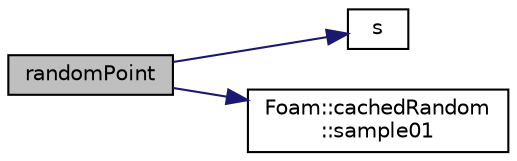 digraph "randomPoint"
{
  bgcolor="transparent";
  edge [fontname="Helvetica",fontsize="10",labelfontname="Helvetica",labelfontsize="10"];
  node [fontname="Helvetica",fontsize="10",shape=record];
  rankdir="LR";
  Node1 [label="randomPoint",height=0.2,width=0.4,color="black", fillcolor="grey75", style="filled", fontcolor="black"];
  Node1 -> Node2 [color="midnightblue",fontsize="10",style="solid",fontname="Helvetica"];
  Node2 [label="s",height=0.2,width=0.4,color="black",URL="$a04277.html#a6d6b99210a64ad23792eb7a3b0411c42"];
  Node1 -> Node3 [color="midnightblue",fontsize="10",style="solid",fontname="Helvetica"];
  Node3 [label="Foam::cachedRandom\l::sample01",height=0.2,width=0.4,color="black",URL="$a00190.html#a69e8ec3910ef84b36df7af5b8e692c0a",tooltip="Return a sample whose components lie in the range 0-1. "];
}
